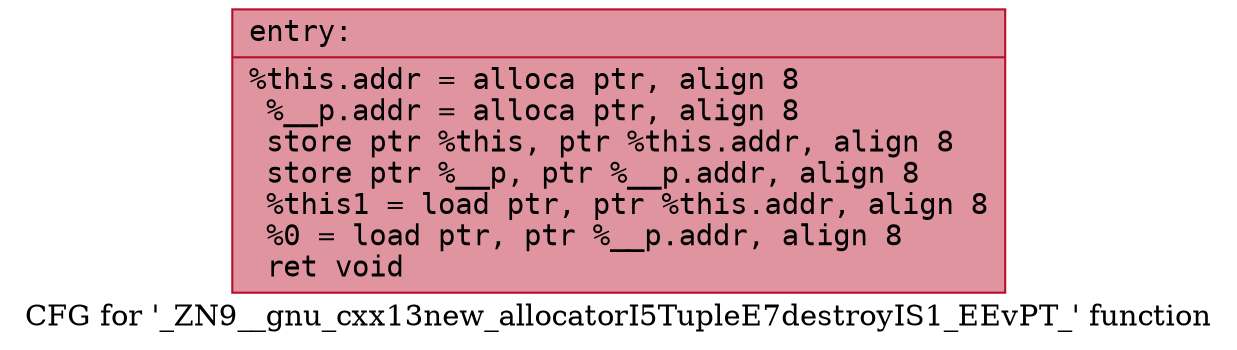 digraph "CFG for '_ZN9__gnu_cxx13new_allocatorI5TupleE7destroyIS1_EEvPT_' function" {
	label="CFG for '_ZN9__gnu_cxx13new_allocatorI5TupleE7destroyIS1_EEvPT_' function";

	Node0x55c6063a8560 [shape=record,color="#b70d28ff", style=filled, fillcolor="#b70d2870" fontname="Courier",label="{entry:\l|  %this.addr = alloca ptr, align 8\l  %__p.addr = alloca ptr, align 8\l  store ptr %this, ptr %this.addr, align 8\l  store ptr %__p, ptr %__p.addr, align 8\l  %this1 = load ptr, ptr %this.addr, align 8\l  %0 = load ptr, ptr %__p.addr, align 8\l  ret void\l}"];
}
